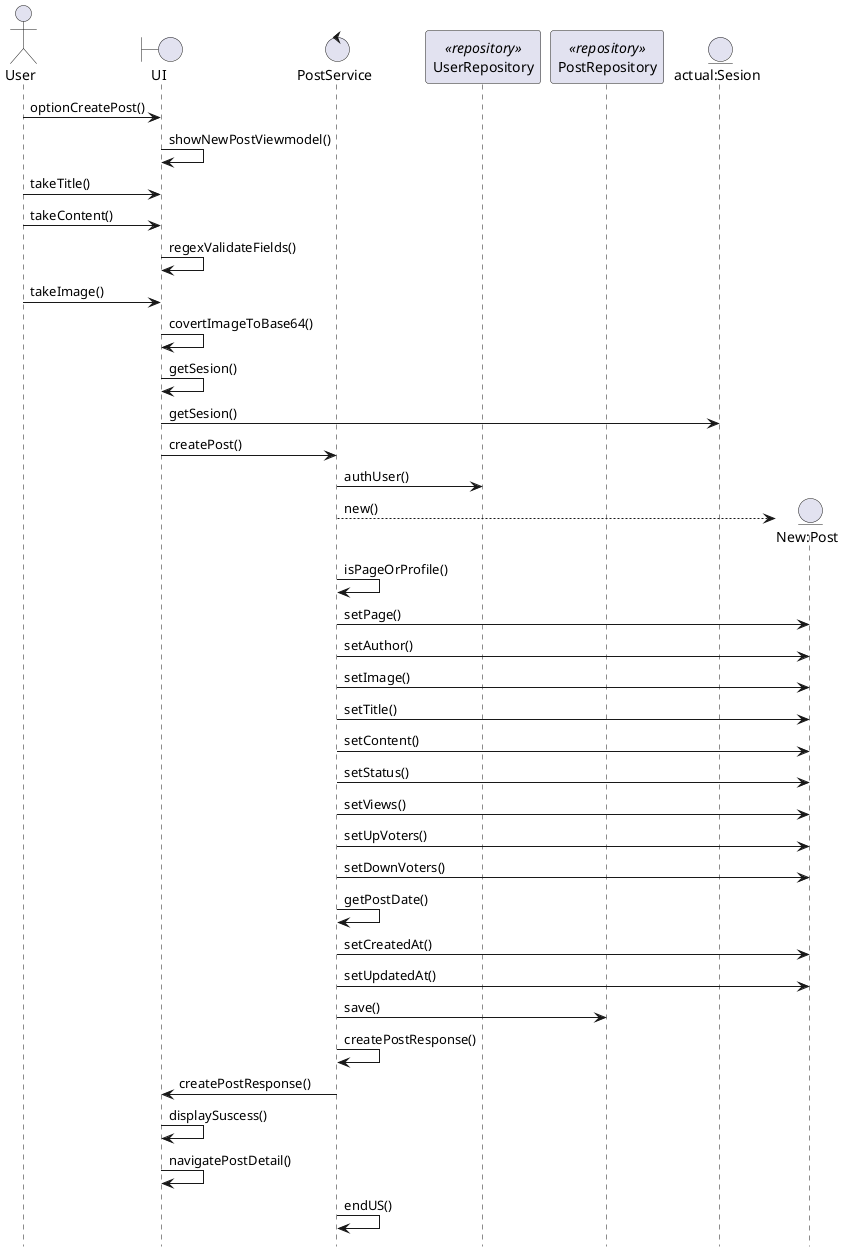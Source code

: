 @startuml
actor User
boundary "UI" as UI
control "PostService" as C
participant "UserRepository" as UR <<repository>>
participant "PostRepository" as PTR <<repository>>
entity "actual:Sesion" as S
entity "New:Post" as P

User -> UI : optionCreatePost()
UI -> UI: showNewPostViewmodel()
User -> UI: takeTitle()
User -> UI: takeContent()
UI -> UI: regexValidateFields()
User -> UI: takeImage()
UI -> UI: covertImageToBase64()
UI -> UI: getSesion()
UI -> S: getSesion()
UI -> C: createPost()
C -> UR: authUser() 
create P
C --> P : new()
C -> C: isPageOrProfile()
C -> P: setPage()
C -> P: setAuthor()
C -> P: setImage()
C -> P: setTitle()
C -> P: setContent()
C -> P: setStatus()
C -> P: setViews()
C -> P: setUpVoters()
C -> P: setDownVoters()
C -> C : getPostDate()
C -> P: setCreatedAt()
C -> P: setUpdatedAt()
C -> PTR: save()
C -> C: createPostResponse()
C -> UI: createPostResponse()
UI -> UI: displaySuscess()
UI -> UI: navigatePostDetail()
C -> C : endUS()

hide footbox
@enduml
